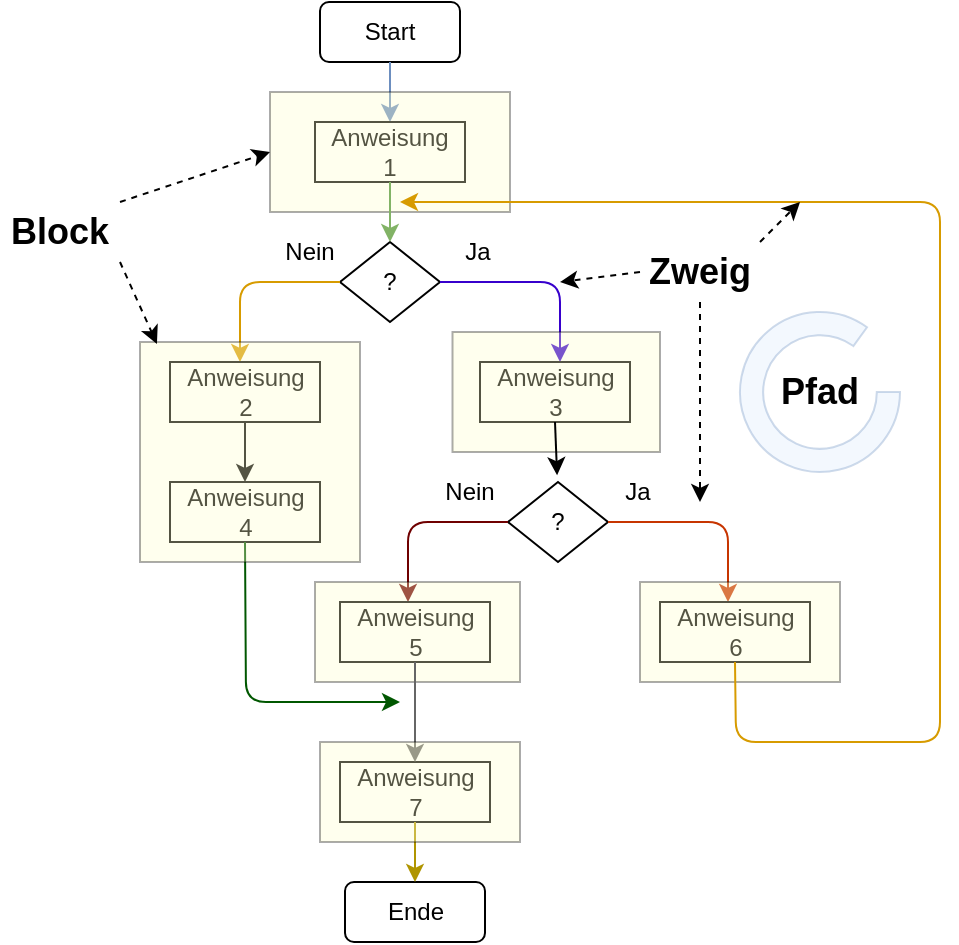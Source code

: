<mxfile>
    <diagram id="5Ow85RW6i06cKsawMOl_" name="Seite-1">
        <mxGraphModel dx="1157" dy="575" grid="1" gridSize="10" guides="1" tooltips="1" connect="1" arrows="1" fold="1" page="1" pageScale="1" pageWidth="827" pageHeight="1169" math="0" shadow="0">
            <root>
                <mxCell id="0"/>
                <mxCell id="1" parent="0"/>
                <mxCell id="2" value="" style="rounded=1;whiteSpace=wrap;html=1;" vertex="1" parent="1">
                    <mxGeometry x="320" y="20" width="70" height="30" as="geometry"/>
                </mxCell>
                <mxCell id="6" style="edgeStyle=none;html=1;exitX=0.5;exitY=1;exitDx=0;exitDy=0;entryX=0.5;entryY=0;entryDx=0;entryDy=0;fillColor=#dae8fc;strokeColor=#6c8ebf;" edge="1" parent="1" source="3" target="5">
                    <mxGeometry relative="1" as="geometry"/>
                </mxCell>
                <mxCell id="3" value="Start" style="text;html=1;strokeColor=none;fillColor=none;align=center;verticalAlign=middle;whiteSpace=wrap;rounded=0;" vertex="1" parent="1">
                    <mxGeometry x="325" y="20" width="60" height="30" as="geometry"/>
                </mxCell>
                <mxCell id="7" value="" style="group" vertex="1" connectable="0" parent="1">
                    <mxGeometry x="317.5" y="80" width="97.5" height="45" as="geometry"/>
                </mxCell>
                <mxCell id="4" value="" style="rounded=0;whiteSpace=wrap;html=1;" vertex="1" parent="7">
                    <mxGeometry width="75" height="30" as="geometry"/>
                </mxCell>
                <mxCell id="5" value="Anweisung 1" style="text;html=1;strokeColor=none;fillColor=none;align=center;verticalAlign=middle;whiteSpace=wrap;rounded=0;" vertex="1" parent="7">
                    <mxGeometry x="7.5" width="60" height="30" as="geometry"/>
                </mxCell>
                <mxCell id="66" value="" style="rounded=0;whiteSpace=wrap;html=1;fillColor=#FFFFCC;opacity=33;" vertex="1" parent="7">
                    <mxGeometry x="-22.5" y="-15" width="120" height="60" as="geometry"/>
                </mxCell>
                <mxCell id="10" value="" style="group" vertex="1" connectable="0" parent="1">
                    <mxGeometry x="330" y="140" width="50" height="40" as="geometry"/>
                </mxCell>
                <mxCell id="8" value="" style="rhombus;whiteSpace=wrap;html=1;" vertex="1" parent="10">
                    <mxGeometry width="50" height="40" as="geometry"/>
                </mxCell>
                <mxCell id="9" value="?" style="text;html=1;strokeColor=none;fillColor=none;align=center;verticalAlign=middle;whiteSpace=wrap;rounded=0;" vertex="1" parent="10">
                    <mxGeometry y="5" width="50" height="30" as="geometry"/>
                </mxCell>
                <mxCell id="11" value="" style="endArrow=classic;html=1;exitX=1;exitY=0.5;exitDx=0;exitDy=0;fillColor=#6a00ff;strokeColor=#3700CC;" edge="1" parent="1" source="9">
                    <mxGeometry width="50" height="50" relative="1" as="geometry">
                        <mxPoint x="560" y="310" as="sourcePoint"/>
                        <mxPoint x="440" y="200" as="targetPoint"/>
                        <Array as="points">
                            <mxPoint x="440" y="160"/>
                        </Array>
                    </mxGeometry>
                </mxCell>
                <mxCell id="14" value="Ja" style="text;html=1;strokeColor=none;fillColor=none;align=center;verticalAlign=middle;whiteSpace=wrap;rounded=0;" vertex="1" parent="1">
                    <mxGeometry x="384" y="130" width="30" height="30" as="geometry"/>
                </mxCell>
                <mxCell id="15" value="" style="endArrow=classic;html=1;exitX=0;exitY=0.5;exitDx=0;exitDy=0;fillColor=#ffe6cc;strokeColor=#d79b00;" edge="1" parent="1" source="9">
                    <mxGeometry width="50" height="50" relative="1" as="geometry">
                        <mxPoint x="325" y="150" as="sourcePoint"/>
                        <mxPoint x="280" y="200" as="targetPoint"/>
                        <Array as="points">
                            <mxPoint x="280" y="160"/>
                        </Array>
                    </mxGeometry>
                </mxCell>
                <mxCell id="16" value="Nein" style="text;html=1;strokeColor=none;fillColor=none;align=center;verticalAlign=middle;whiteSpace=wrap;rounded=0;" vertex="1" parent="1">
                    <mxGeometry x="300" y="130" width="30" height="30" as="geometry"/>
                </mxCell>
                <mxCell id="19" style="edgeStyle=none;html=1;exitX=0.5;exitY=1;exitDx=0;exitDy=0;fillColor=#d5e8d4;strokeColor=#82b366;" edge="1" parent="1" source="5">
                    <mxGeometry relative="1" as="geometry">
                        <mxPoint x="355" y="140" as="targetPoint"/>
                    </mxGeometry>
                </mxCell>
                <mxCell id="21" value="" style="group" vertex="1" connectable="0" parent="1">
                    <mxGeometry x="245" y="200" width="75" height="30" as="geometry"/>
                </mxCell>
                <mxCell id="22" value="" style="rounded=0;whiteSpace=wrap;html=1;" vertex="1" parent="21">
                    <mxGeometry width="75" height="30" as="geometry"/>
                </mxCell>
                <mxCell id="23" value="Anweisung 2" style="text;html=1;strokeColor=none;fillColor=none;align=center;verticalAlign=middle;whiteSpace=wrap;rounded=0;" vertex="1" parent="21">
                    <mxGeometry x="7.5" width="60" height="30" as="geometry"/>
                </mxCell>
                <mxCell id="24" value="" style="group" vertex="1" connectable="0" parent="1">
                    <mxGeometry x="400" y="200" width="106.25" height="80" as="geometry"/>
                </mxCell>
                <mxCell id="25" value="" style="rounded=0;whiteSpace=wrap;html=1;" vertex="1" parent="24">
                    <mxGeometry width="75" height="30" as="geometry"/>
                </mxCell>
                <mxCell id="26" value="Anweisung 3" style="text;html=1;strokeColor=none;fillColor=none;align=center;verticalAlign=middle;whiteSpace=wrap;rounded=0;" vertex="1" parent="24">
                    <mxGeometry x="7.5" width="60" height="30" as="geometry"/>
                </mxCell>
                <mxCell id="68" value="" style="rounded=0;whiteSpace=wrap;html=1;fillColor=#FFFFCC;opacity=33;" vertex="1" parent="24">
                    <mxGeometry x="-13.75" y="-15" width="103.75" height="60" as="geometry"/>
                </mxCell>
                <mxCell id="27" value="" style="group" vertex="1" connectable="0" parent="1">
                    <mxGeometry x="414" y="260" width="50" height="40" as="geometry"/>
                </mxCell>
                <mxCell id="28" value="" style="rhombus;whiteSpace=wrap;html=1;" vertex="1" parent="27">
                    <mxGeometry width="50" height="40" as="geometry"/>
                </mxCell>
                <mxCell id="29" value="?" style="text;html=1;strokeColor=none;fillColor=none;align=center;verticalAlign=middle;whiteSpace=wrap;rounded=0;" vertex="1" parent="27">
                    <mxGeometry y="5" width="50" height="30" as="geometry"/>
                </mxCell>
                <mxCell id="30" style="edgeStyle=none;html=1;exitX=0.5;exitY=1;exitDx=0;exitDy=0;entryX=0.491;entryY=-0.281;entryDx=0;entryDy=0;entryPerimeter=0;" edge="1" parent="1" source="26" target="29">
                    <mxGeometry relative="1" as="geometry"/>
                </mxCell>
                <mxCell id="35" value="" style="endArrow=classic;html=1;exitX=1;exitY=0.5;exitDx=0;exitDy=0;fillColor=#fa6800;strokeColor=#C73500;" edge="1" parent="1">
                    <mxGeometry width="50" height="50" relative="1" as="geometry">
                        <mxPoint x="464" y="280" as="sourcePoint"/>
                        <mxPoint x="524" y="320" as="targetPoint"/>
                        <Array as="points">
                            <mxPoint x="524" y="280"/>
                        </Array>
                    </mxGeometry>
                </mxCell>
                <mxCell id="36" value="" style="endArrow=classic;html=1;exitX=0;exitY=0.5;exitDx=0;exitDy=0;fillColor=#a20025;strokeColor=#6F0000;" edge="1" parent="1">
                    <mxGeometry width="50" height="50" relative="1" as="geometry">
                        <mxPoint x="414" y="280" as="sourcePoint"/>
                        <mxPoint x="364" y="320" as="targetPoint"/>
                        <Array as="points">
                            <mxPoint x="364" y="280"/>
                        </Array>
                    </mxGeometry>
                </mxCell>
                <mxCell id="37" value="Ja" style="text;html=1;strokeColor=none;fillColor=none;align=center;verticalAlign=middle;whiteSpace=wrap;rounded=0;" vertex="1" parent="1">
                    <mxGeometry x="464" y="250" width="30" height="30" as="geometry"/>
                </mxCell>
                <mxCell id="38" value="Nein" style="text;html=1;strokeColor=none;fillColor=none;align=center;verticalAlign=middle;whiteSpace=wrap;rounded=0;" vertex="1" parent="1">
                    <mxGeometry x="380" y="250" width="30" height="30" as="geometry"/>
                </mxCell>
                <mxCell id="40" value="" style="group" vertex="1" connectable="0" parent="1">
                    <mxGeometry x="245" y="260" width="75" height="30" as="geometry"/>
                </mxCell>
                <mxCell id="41" value="" style="rounded=0;whiteSpace=wrap;html=1;" vertex="1" parent="40">
                    <mxGeometry width="75" height="30" as="geometry"/>
                </mxCell>
                <mxCell id="42" value="Anweisung 4" style="text;html=1;strokeColor=none;fillColor=none;align=center;verticalAlign=middle;whiteSpace=wrap;rounded=0;" vertex="1" parent="40">
                    <mxGeometry x="7.5" width="60" height="30" as="geometry"/>
                </mxCell>
                <mxCell id="43" style="edgeStyle=none;html=1;exitX=0.5;exitY=1;exitDx=0;exitDy=0;entryX=0.5;entryY=0;entryDx=0;entryDy=0;" edge="1" parent="1" source="23" target="42">
                    <mxGeometry relative="1" as="geometry"/>
                </mxCell>
                <mxCell id="44" value="" style="group" vertex="1" connectable="0" parent="1">
                    <mxGeometry x="330" y="320" width="90" height="40" as="geometry"/>
                </mxCell>
                <mxCell id="45" value="" style="rounded=0;whiteSpace=wrap;html=1;" vertex="1" parent="44">
                    <mxGeometry width="75" height="30" as="geometry"/>
                </mxCell>
                <mxCell id="46" value="Anweisung 5" style="text;html=1;strokeColor=none;fillColor=none;align=center;verticalAlign=middle;whiteSpace=wrap;rounded=0;" vertex="1" parent="44">
                    <mxGeometry x="7.5" width="60" height="30" as="geometry"/>
                </mxCell>
                <mxCell id="70" value="" style="rounded=0;whiteSpace=wrap;html=1;fillColor=#FFFFCC;opacity=33;" vertex="1" parent="44">
                    <mxGeometry x="-12.5" y="-10" width="102.5" height="50" as="geometry"/>
                </mxCell>
                <mxCell id="47" value="" style="group" vertex="1" connectable="0" parent="1">
                    <mxGeometry x="490" y="320" width="90" height="50" as="geometry"/>
                </mxCell>
                <mxCell id="48" value="" style="rounded=0;whiteSpace=wrap;html=1;" vertex="1" parent="47">
                    <mxGeometry width="75" height="30" as="geometry"/>
                </mxCell>
                <mxCell id="49" value="Anweisung 6" style="text;html=1;strokeColor=none;fillColor=none;align=center;verticalAlign=middle;whiteSpace=wrap;rounded=0;" vertex="1" parent="47">
                    <mxGeometry x="7.5" width="60" height="30" as="geometry"/>
                </mxCell>
                <mxCell id="71" value="" style="rounded=0;whiteSpace=wrap;html=1;fillColor=#FFFFCC;opacity=33;" vertex="1" parent="47">
                    <mxGeometry x="-10" y="-10" width="100" height="50" as="geometry"/>
                </mxCell>
                <mxCell id="50" style="edgeStyle=none;html=1;exitX=0.5;exitY=1;exitDx=0;exitDy=0;fillColor=#ffcd28;gradientColor=#ffa500;strokeColor=#d79b00;" edge="1" parent="1" source="49">
                    <mxGeometry relative="1" as="geometry">
                        <mxPoint x="360" y="120" as="targetPoint"/>
                        <Array as="points">
                            <mxPoint x="528" y="390"/>
                            <mxPoint x="630" y="390"/>
                            <mxPoint x="630" y="120"/>
                        </Array>
                    </mxGeometry>
                </mxCell>
                <mxCell id="53" value="" style="group" vertex="1" connectable="0" parent="1">
                    <mxGeometry x="330" y="400" width="75" height="30" as="geometry"/>
                </mxCell>
                <mxCell id="54" value="" style="rounded=0;whiteSpace=wrap;html=1;" vertex="1" parent="53">
                    <mxGeometry width="75" height="30" as="geometry"/>
                </mxCell>
                <mxCell id="55" value="Anweisung 7" style="text;html=1;strokeColor=none;fillColor=none;align=center;verticalAlign=middle;whiteSpace=wrap;rounded=0;" vertex="1" parent="53">
                    <mxGeometry x="7.5" width="60" height="30" as="geometry"/>
                </mxCell>
                <mxCell id="57" style="edgeStyle=none;html=1;exitX=0.5;exitY=1;exitDx=0;exitDy=0;entryX=0.5;entryY=0;entryDx=0;entryDy=0;fillColor=#f5f5f5;gradientColor=#b3b3b3;strokeColor=#666666;" edge="1" parent="1" source="46" target="55">
                    <mxGeometry relative="1" as="geometry"/>
                </mxCell>
                <mxCell id="58" style="edgeStyle=none;html=1;exitX=0.5;exitY=1;exitDx=0;exitDy=0;fillColor=#008a00;strokeColor=#005700;" edge="1" parent="1" source="42">
                    <mxGeometry relative="1" as="geometry">
                        <mxPoint x="360" y="370" as="targetPoint"/>
                        <Array as="points">
                            <mxPoint x="283" y="370"/>
                        </Array>
                    </mxGeometry>
                </mxCell>
                <mxCell id="60" value="" style="rounded=1;whiteSpace=wrap;html=1;" vertex="1" parent="1">
                    <mxGeometry x="332.5" y="460" width="70" height="30" as="geometry"/>
                </mxCell>
                <mxCell id="61" value="Ende" style="text;html=1;strokeColor=none;fillColor=none;align=center;verticalAlign=middle;whiteSpace=wrap;rounded=0;" vertex="1" parent="1">
                    <mxGeometry x="337.5" y="460" width="60" height="30" as="geometry"/>
                </mxCell>
                <mxCell id="63" style="edgeStyle=none;html=1;exitX=0.5;exitY=1;exitDx=0;exitDy=0;entryX=0.5;entryY=0;entryDx=0;entryDy=0;fillColor=#e3c800;strokeColor=#B09500;" edge="1" parent="1" source="55" target="61">
                    <mxGeometry relative="1" as="geometry"/>
                </mxCell>
                <mxCell id="64" value="" style="whiteSpace=wrap;html=1;aspect=fixed;fillColor=#FFFFCC;opacity=33;" vertex="1" parent="1">
                    <mxGeometry x="230" y="190" width="110" height="110" as="geometry"/>
                </mxCell>
                <mxCell id="72" value="" style="rounded=0;whiteSpace=wrap;html=1;fillColor=#FFFFCC;opacity=33;" vertex="1" parent="1">
                    <mxGeometry x="320" y="390" width="100" height="50" as="geometry"/>
                </mxCell>
                <mxCell id="74" style="edgeStyle=none;html=1;exitX=1;exitY=0;exitDx=0;exitDy=0;entryX=0;entryY=0.5;entryDx=0;entryDy=0;fontSize=18;dashed=1;" edge="1" parent="1" source="73" target="66">
                    <mxGeometry relative="1" as="geometry"/>
                </mxCell>
                <mxCell id="75" style="edgeStyle=none;html=1;exitX=1;exitY=1;exitDx=0;exitDy=0;entryX=0.077;entryY=0.009;entryDx=0;entryDy=0;entryPerimeter=0;dashed=1;fontSize=18;" edge="1" parent="1" source="73" target="64">
                    <mxGeometry relative="1" as="geometry"/>
                </mxCell>
                <mxCell id="73" value="Block" style="text;html=1;strokeColor=none;fillColor=none;align=center;verticalAlign=middle;whiteSpace=wrap;rounded=0;opacity=33;fontSize=18;fontStyle=1" vertex="1" parent="1">
                    <mxGeometry x="160" y="120" width="60" height="30" as="geometry"/>
                </mxCell>
                <mxCell id="77" style="edgeStyle=none;html=1;exitX=1;exitY=0;exitDx=0;exitDy=0;dashed=1;fontSize=18;" edge="1" parent="1" source="76">
                    <mxGeometry relative="1" as="geometry">
                        <mxPoint x="560" y="120" as="targetPoint"/>
                    </mxGeometry>
                </mxCell>
                <mxCell id="78" style="edgeStyle=none;html=1;exitX=0;exitY=0.5;exitDx=0;exitDy=0;dashed=1;fontSize=18;" edge="1" parent="1" source="76">
                    <mxGeometry relative="1" as="geometry">
                        <mxPoint x="440" y="160" as="targetPoint"/>
                    </mxGeometry>
                </mxCell>
                <mxCell id="79" style="edgeStyle=none;html=1;exitX=0.5;exitY=1;exitDx=0;exitDy=0;dashed=1;fontSize=18;" edge="1" parent="1" source="76">
                    <mxGeometry relative="1" as="geometry">
                        <mxPoint x="510" y="270" as="targetPoint"/>
                    </mxGeometry>
                </mxCell>
                <mxCell id="76" value="Zweig" style="text;html=1;strokeColor=none;fillColor=none;align=center;verticalAlign=middle;whiteSpace=wrap;rounded=0;opacity=33;fontSize=18;fontStyle=1" vertex="1" parent="1">
                    <mxGeometry x="480" y="140" width="60" height="30" as="geometry"/>
                </mxCell>
                <mxCell id="80" value="" style="verticalLabelPosition=bottom;verticalAlign=top;html=1;shape=mxgraph.basic.partConcEllipse;startAngle=0.25;endAngle=0.1;arcWidth=0.29;fontSize=18;fillColor=#dae8fc;opacity=33;strokeColor=#6c8ebf;" vertex="1" parent="1">
                    <mxGeometry x="530" y="175" width="80" height="80" as="geometry"/>
                </mxCell>
                <mxCell id="81" value="Pfad" style="text;html=1;strokeColor=none;fillColor=none;align=center;verticalAlign=middle;whiteSpace=wrap;rounded=0;opacity=33;fontSize=18;fontStyle=1" vertex="1" parent="1">
                    <mxGeometry x="540" y="200" width="60" height="30" as="geometry"/>
                </mxCell>
            </root>
        </mxGraphModel>
    </diagram>
</mxfile>
